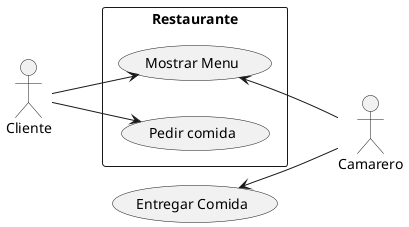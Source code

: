 @startuml
left to right direction
:Cliente:
:Camarero:

rectangle Restaurante{
"Mostrar Menu" as (Mostrar)
"Pedir comida" as (Pedir)
}

Cliente --> (Mostrar)
Cliente --> (Pedir)
(Mostrar) <-- Camarero
(Entrega) <-- Camarero
"Entregar Comida" as (Entrega)
@enduml